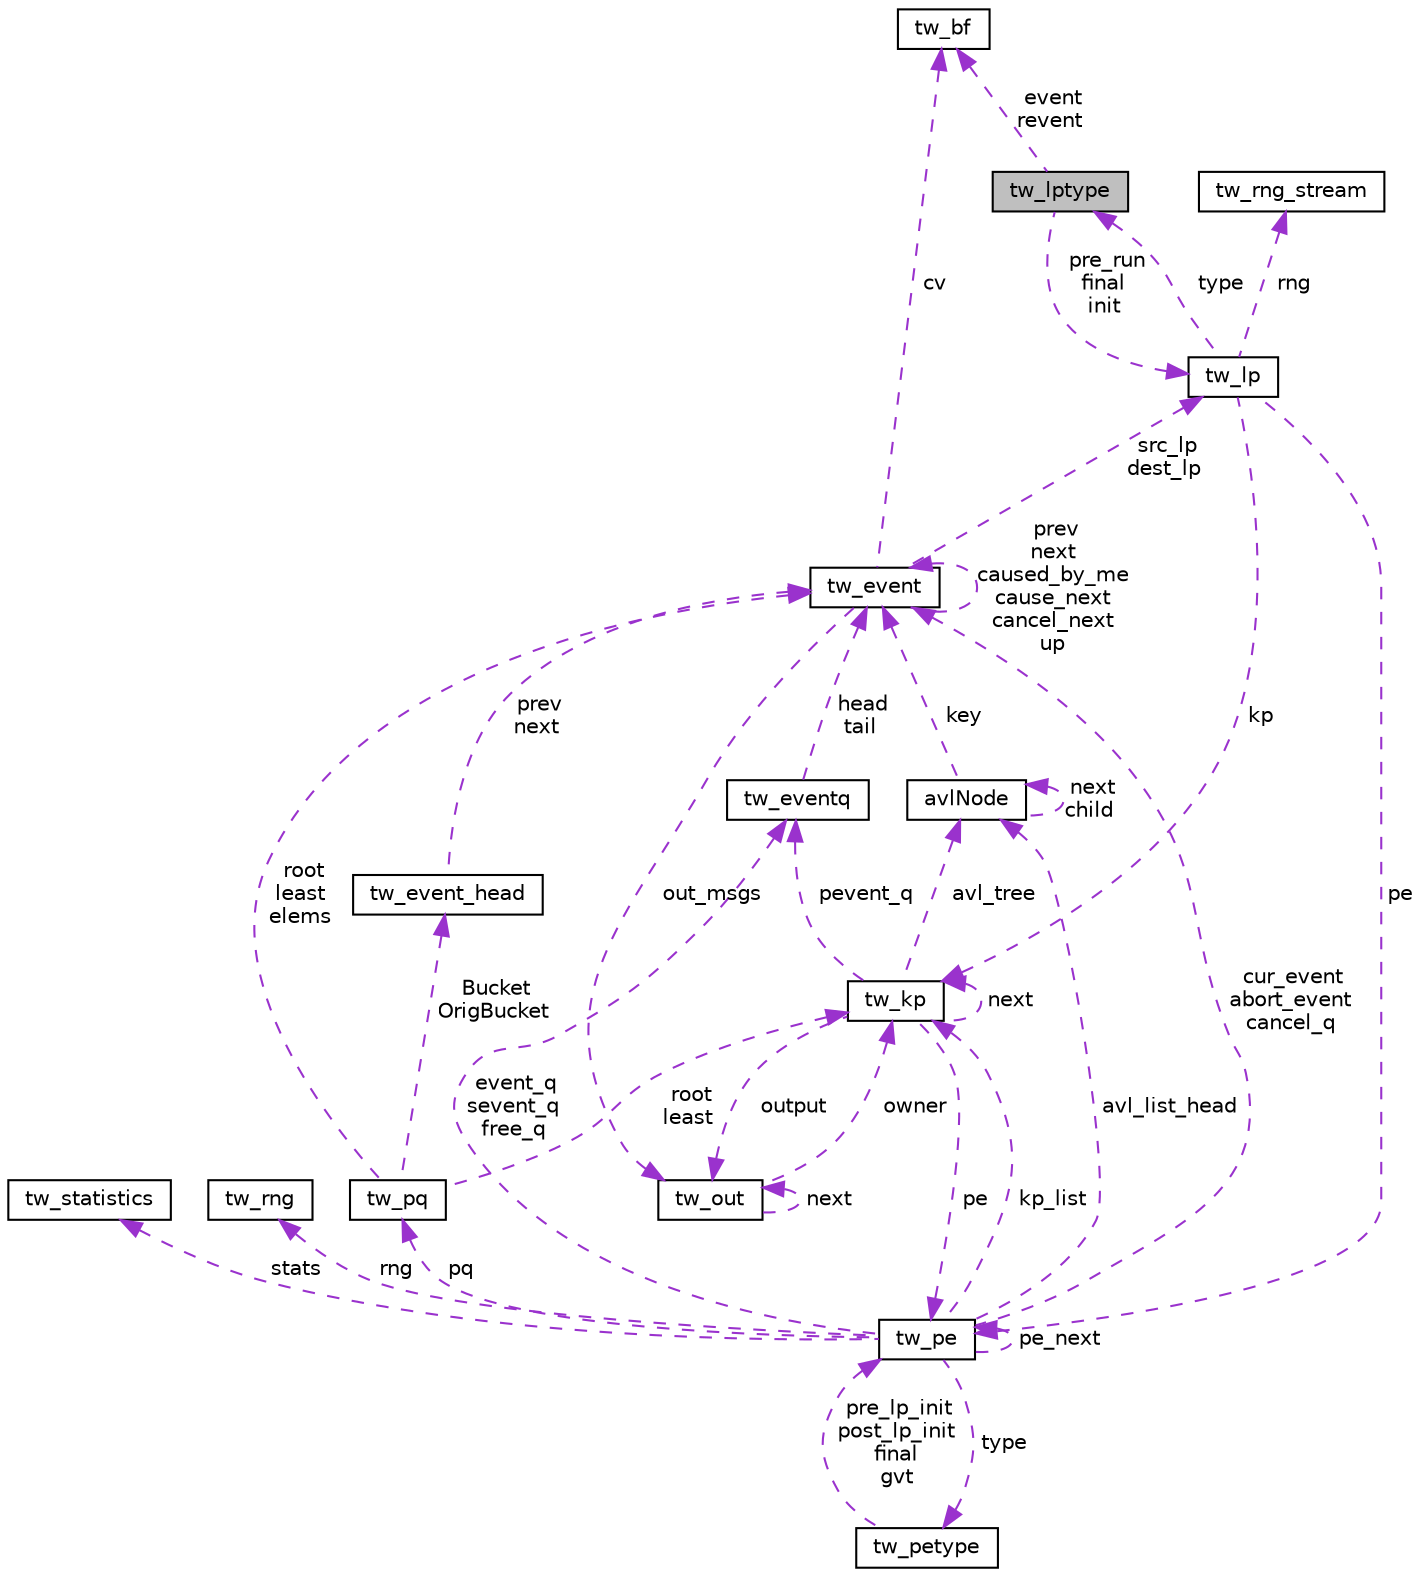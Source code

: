 digraph G
{
  edge [fontname="Helvetica",fontsize="10",labelfontname="Helvetica",labelfontsize="10"];
  node [fontname="Helvetica",fontsize="10",shape=record];
  Node1 [label="tw_lptype",height=0.2,width=0.4,color="black", fillcolor="grey75", style="filled" fontcolor="black"];
  Node2 -> Node1 [dir="back",color="darkorchid3",fontsize="10",style="dashed",label=" event\nrevent" ,fontname="Helvetica"];
  Node2 [label="tw_bf",height=0.2,width=0.4,color="black", fillcolor="white", style="filled",URL="$structtw__bf.html",tooltip="Reverse Computation Bitfield."];
  Node3 -> Node1 [dir="back",color="darkorchid3",fontsize="10",style="dashed",label=" pre_run\nfinal\ninit" ,fontname="Helvetica"];
  Node3 [label="tw_lp",height=0.2,width=0.4,color="black", fillcolor="white", style="filled",URL="$structtw__lp.html",tooltip="LP State Structure."];
  Node4 -> Node3 [dir="back",color="darkorchid3",fontsize="10",style="dashed",label=" rng" ,fontname="Helvetica"];
  Node4 [label="tw_rng_stream",height=0.2,width=0.4,color="black", fillcolor="white", style="filled",URL="$structtw__rng__stream.html"];
  Node1 -> Node3 [dir="back",color="darkorchid3",fontsize="10",style="dashed",label=" type" ,fontname="Helvetica"];
  Node5 -> Node3 [dir="back",color="darkorchid3",fontsize="10",style="dashed",label=" kp" ,fontname="Helvetica"];
  Node5 [label="tw_kp",height=0.2,width=0.4,color="black", fillcolor="white", style="filled",URL="$structtw__kp.html"];
  Node6 -> Node5 [dir="back",color="darkorchid3",fontsize="10",style="dashed",label=" pevent_q" ,fontname="Helvetica"];
  Node6 [label="tw_eventq",height=0.2,width=0.4,color="black", fillcolor="white", style="filled",URL="$structtw__eventq.html"];
  Node7 -> Node6 [dir="back",color="darkorchid3",fontsize="10",style="dashed",label=" head\ntail" ,fontname="Helvetica"];
  Node7 [label="tw_event",height=0.2,width=0.4,color="black", fillcolor="white", style="filled",URL="$structtw__event.html",tooltip="Event Stucture."];
  Node8 -> Node7 [dir="back",color="darkorchid3",fontsize="10",style="dashed",label=" out_msgs" ,fontname="Helvetica"];
  Node8 [label="tw_out",height=0.2,width=0.4,color="black", fillcolor="white", style="filled",URL="$structtw__out.html",tooltip="Rollback-aware output mechanism."];
  Node8 -> Node8 [dir="back",color="darkorchid3",fontsize="10",style="dashed",label=" next" ,fontname="Helvetica"];
  Node5 -> Node8 [dir="back",color="darkorchid3",fontsize="10",style="dashed",label=" owner" ,fontname="Helvetica"];
  Node3 -> Node7 [dir="back",color="darkorchid3",fontsize="10",style="dashed",label=" src_lp\ndest_lp" ,fontname="Helvetica"];
  Node2 -> Node7 [dir="back",color="darkorchid3",fontsize="10",style="dashed",label=" cv" ,fontname="Helvetica"];
  Node7 -> Node7 [dir="back",color="darkorchid3",fontsize="10",style="dashed",label=" prev\nnext\ncaused_by_me\ncause_next\ncancel_next\nup" ,fontname="Helvetica"];
  Node8 -> Node5 [dir="back",color="darkorchid3",fontsize="10",style="dashed",label=" output" ,fontname="Helvetica"];
  Node9 -> Node5 [dir="back",color="darkorchid3",fontsize="10",style="dashed",label=" avl_tree" ,fontname="Helvetica"];
  Node9 [label="avlNode",height=0.2,width=0.4,color="black", fillcolor="white", style="filled",URL="$structavlNode.html"];
  Node9 -> Node9 [dir="back",color="darkorchid3",fontsize="10",style="dashed",label=" next\nchild" ,fontname="Helvetica"];
  Node7 -> Node9 [dir="back",color="darkorchid3",fontsize="10",style="dashed",label=" key" ,fontname="Helvetica"];
  Node5 -> Node5 [dir="back",color="darkorchid3",fontsize="10",style="dashed",label=" next" ,fontname="Helvetica"];
  Node10 -> Node5 [dir="back",color="darkorchid3",fontsize="10",style="dashed",label=" pe" ,fontname="Helvetica"];
  Node10 [label="tw_pe",height=0.2,width=0.4,color="black", fillcolor="white", style="filled",URL="$structtw__pe.html",tooltip="Holds the entire PE state."];
  Node6 -> Node10 [dir="back",color="darkorchid3",fontsize="10",style="dashed",label=" event_q\nsevent_q\nfree_q" ,fontname="Helvetica"];
  Node11 -> Node10 [dir="back",color="darkorchid3",fontsize="10",style="dashed",label=" stats" ,fontname="Helvetica"];
  Node11 [label="tw_statistics",height=0.2,width=0.4,color="black", fillcolor="white", style="filled",URL="$structtw__statistics.html",tooltip="Statistics tallied over the duration of the simulation."];
  Node12 -> Node10 [dir="back",color="darkorchid3",fontsize="10",style="dashed",label=" type" ,fontname="Helvetica"];
  Node12 [label="tw_petype",height=0.2,width=0.4,color="black", fillcolor="white", style="filled",URL="$structtw__petype.html",tooltip="Virtual Functions for per PE ops."];
  Node10 -> Node12 [dir="back",color="darkorchid3",fontsize="10",style="dashed",label=" pre_lp_init\npost_lp_init\nfinal\ngvt" ,fontname="Helvetica"];
  Node9 -> Node10 [dir="back",color="darkorchid3",fontsize="10",style="dashed",label=" avl_list_head" ,fontname="Helvetica"];
  Node13 -> Node10 [dir="back",color="darkorchid3",fontsize="10",style="dashed",label=" pq" ,fontname="Helvetica"];
  Node13 [label="tw_pq",height=0.2,width=0.4,color="black", fillcolor="white", style="filled",URL="$structtw__pq.html"];
  Node14 -> Node13 [dir="back",color="darkorchid3",fontsize="10",style="dashed",label=" Bucket\nOrigBucket" ,fontname="Helvetica"];
  Node14 [label="tw_event_head",height=0.2,width=0.4,color="black", fillcolor="white", style="filled",URL="$structtw__event__head.html"];
  Node7 -> Node14 [dir="back",color="darkorchid3",fontsize="10",style="dashed",label=" prev\nnext" ,fontname="Helvetica"];
  Node7 -> Node13 [dir="back",color="darkorchid3",fontsize="10",style="dashed",label=" root\nleast\nelems" ,fontname="Helvetica"];
  Node5 -> Node13 [dir="back",color="darkorchid3",fontsize="10",style="dashed",label=" root\nleast" ,fontname="Helvetica"];
  Node7 -> Node10 [dir="back",color="darkorchid3",fontsize="10",style="dashed",label=" cur_event\nabort_event\ncancel_q" ,fontname="Helvetica"];
  Node5 -> Node10 [dir="back",color="darkorchid3",fontsize="10",style="dashed",label=" kp_list" ,fontname="Helvetica"];
  Node10 -> Node10 [dir="back",color="darkorchid3",fontsize="10",style="dashed",label=" pe_next" ,fontname="Helvetica"];
  Node15 -> Node10 [dir="back",color="darkorchid3",fontsize="10",style="dashed",label=" rng" ,fontname="Helvetica"];
  Node15 [label="tw_rng",height=0.2,width=0.4,color="black", fillcolor="white", style="filled",URL="$structtw__rng.html"];
  Node10 -> Node3 [dir="back",color="darkorchid3",fontsize="10",style="dashed",label=" pe" ,fontname="Helvetica"];
}
